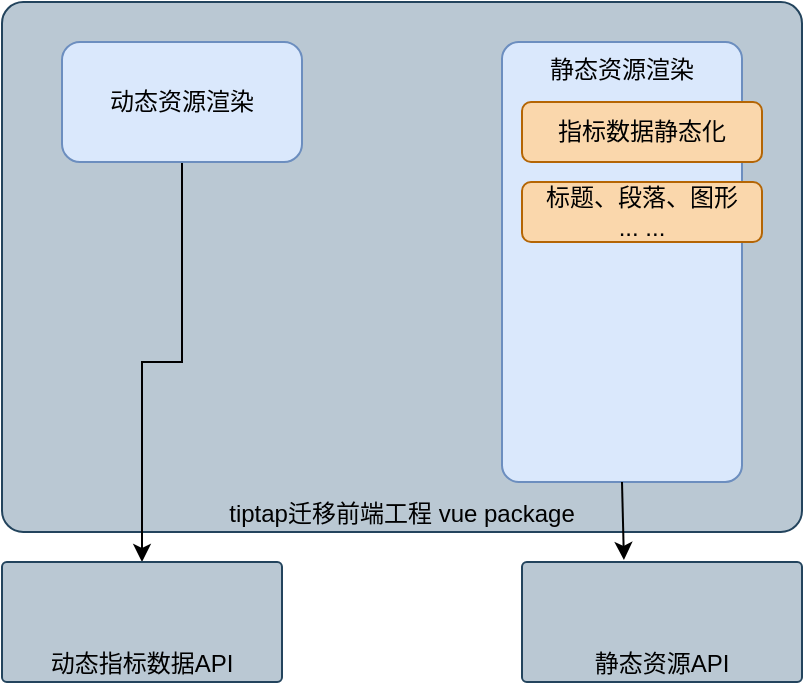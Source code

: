 <mxfile version="20.8.16" type="github">
  <diagram name="第 1 页" id="Ej6Xu8YYIHDuc56v-rKU">
    <mxGraphModel dx="824" dy="618" grid="1" gridSize="10" guides="1" tooltips="1" connect="1" arrows="1" fold="1" page="1" pageScale="1" pageWidth="827" pageHeight="1169" math="0" shadow="0">
      <root>
        <mxCell id="0" />
        <mxCell id="1" parent="0" />
        <mxCell id="QLVLLkYk1Rk1FqDWxppT-1" value="tiptap迁移前端工程 vue package" style="rounded=1;whiteSpace=wrap;html=1;fillColor=#bac8d3;strokeColor=#23445d;verticalAlign=bottom;arcSize=4;" vertex="1" parent="1">
          <mxGeometry x="200" y="270" width="400" height="265" as="geometry" />
        </mxCell>
        <mxCell id="QLVLLkYk1Rk1FqDWxppT-2" style="edgeStyle=orthogonalEdgeStyle;rounded=0;orthogonalLoop=1;jettySize=auto;html=1;exitX=0.5;exitY=1;exitDx=0;exitDy=0;" edge="1" parent="1" source="QLVLLkYk1Rk1FqDWxppT-3" target="QLVLLkYk1Rk1FqDWxppT-6">
          <mxGeometry relative="1" as="geometry" />
        </mxCell>
        <mxCell id="QLVLLkYk1Rk1FqDWxppT-3" value="动态资源渲染" style="rounded=1;whiteSpace=wrap;html=1;fillColor=#dae8fc;strokeColor=#6c8ebf;" vertex="1" parent="1">
          <mxGeometry x="230" y="290" width="120" height="60" as="geometry" />
        </mxCell>
        <mxCell id="QLVLLkYk1Rk1FqDWxppT-4" value="静态资源渲染" style="rounded=1;whiteSpace=wrap;html=1;fillColor=#dae8fc;strokeColor=#6c8ebf;arcSize=7;verticalAlign=top;" vertex="1" parent="1">
          <mxGeometry x="450" y="290" width="120" height="220" as="geometry" />
        </mxCell>
        <mxCell id="QLVLLkYk1Rk1FqDWxppT-5" value="标题、段落、图形 &lt;br&gt;... ..." style="rounded=1;whiteSpace=wrap;html=1;fillColor=#fad7ac;strokeColor=#b46504;" vertex="1" parent="1">
          <mxGeometry x="460" y="360" width="120" height="30" as="geometry" />
        </mxCell>
        <mxCell id="QLVLLkYk1Rk1FqDWxppT-6" value="动态指标数据API" style="rounded=1;whiteSpace=wrap;html=1;fillColor=#bac8d3;strokeColor=#23445d;verticalAlign=bottom;arcSize=4;" vertex="1" parent="1">
          <mxGeometry x="200" y="550" width="140" height="60" as="geometry" />
        </mxCell>
        <mxCell id="QLVLLkYk1Rk1FqDWxppT-7" value="静态资源API" style="rounded=1;whiteSpace=wrap;html=1;fillColor=#bac8d3;strokeColor=#23445d;verticalAlign=bottom;arcSize=4;" vertex="1" parent="1">
          <mxGeometry x="460" y="550" width="140" height="60" as="geometry" />
        </mxCell>
        <mxCell id="QLVLLkYk1Rk1FqDWxppT-8" value="指标数据静态化" style="rounded=1;whiteSpace=wrap;html=1;fillColor=#fad7ac;strokeColor=#b46504;" vertex="1" parent="1">
          <mxGeometry x="460" y="320" width="120" height="30" as="geometry" />
        </mxCell>
        <mxCell id="QLVLLkYk1Rk1FqDWxppT-9" value="" style="endArrow=classic;html=1;rounded=0;exitX=0.5;exitY=1;exitDx=0;exitDy=0;entryX=0.364;entryY=-0.017;entryDx=0;entryDy=0;entryPerimeter=0;" edge="1" parent="1" source="QLVLLkYk1Rk1FqDWxppT-4" target="QLVLLkYk1Rk1FqDWxppT-7">
          <mxGeometry width="50" height="50" relative="1" as="geometry">
            <mxPoint x="460" y="320" as="sourcePoint" />
            <mxPoint x="510" y="270" as="targetPoint" />
          </mxGeometry>
        </mxCell>
      </root>
    </mxGraphModel>
  </diagram>
</mxfile>

